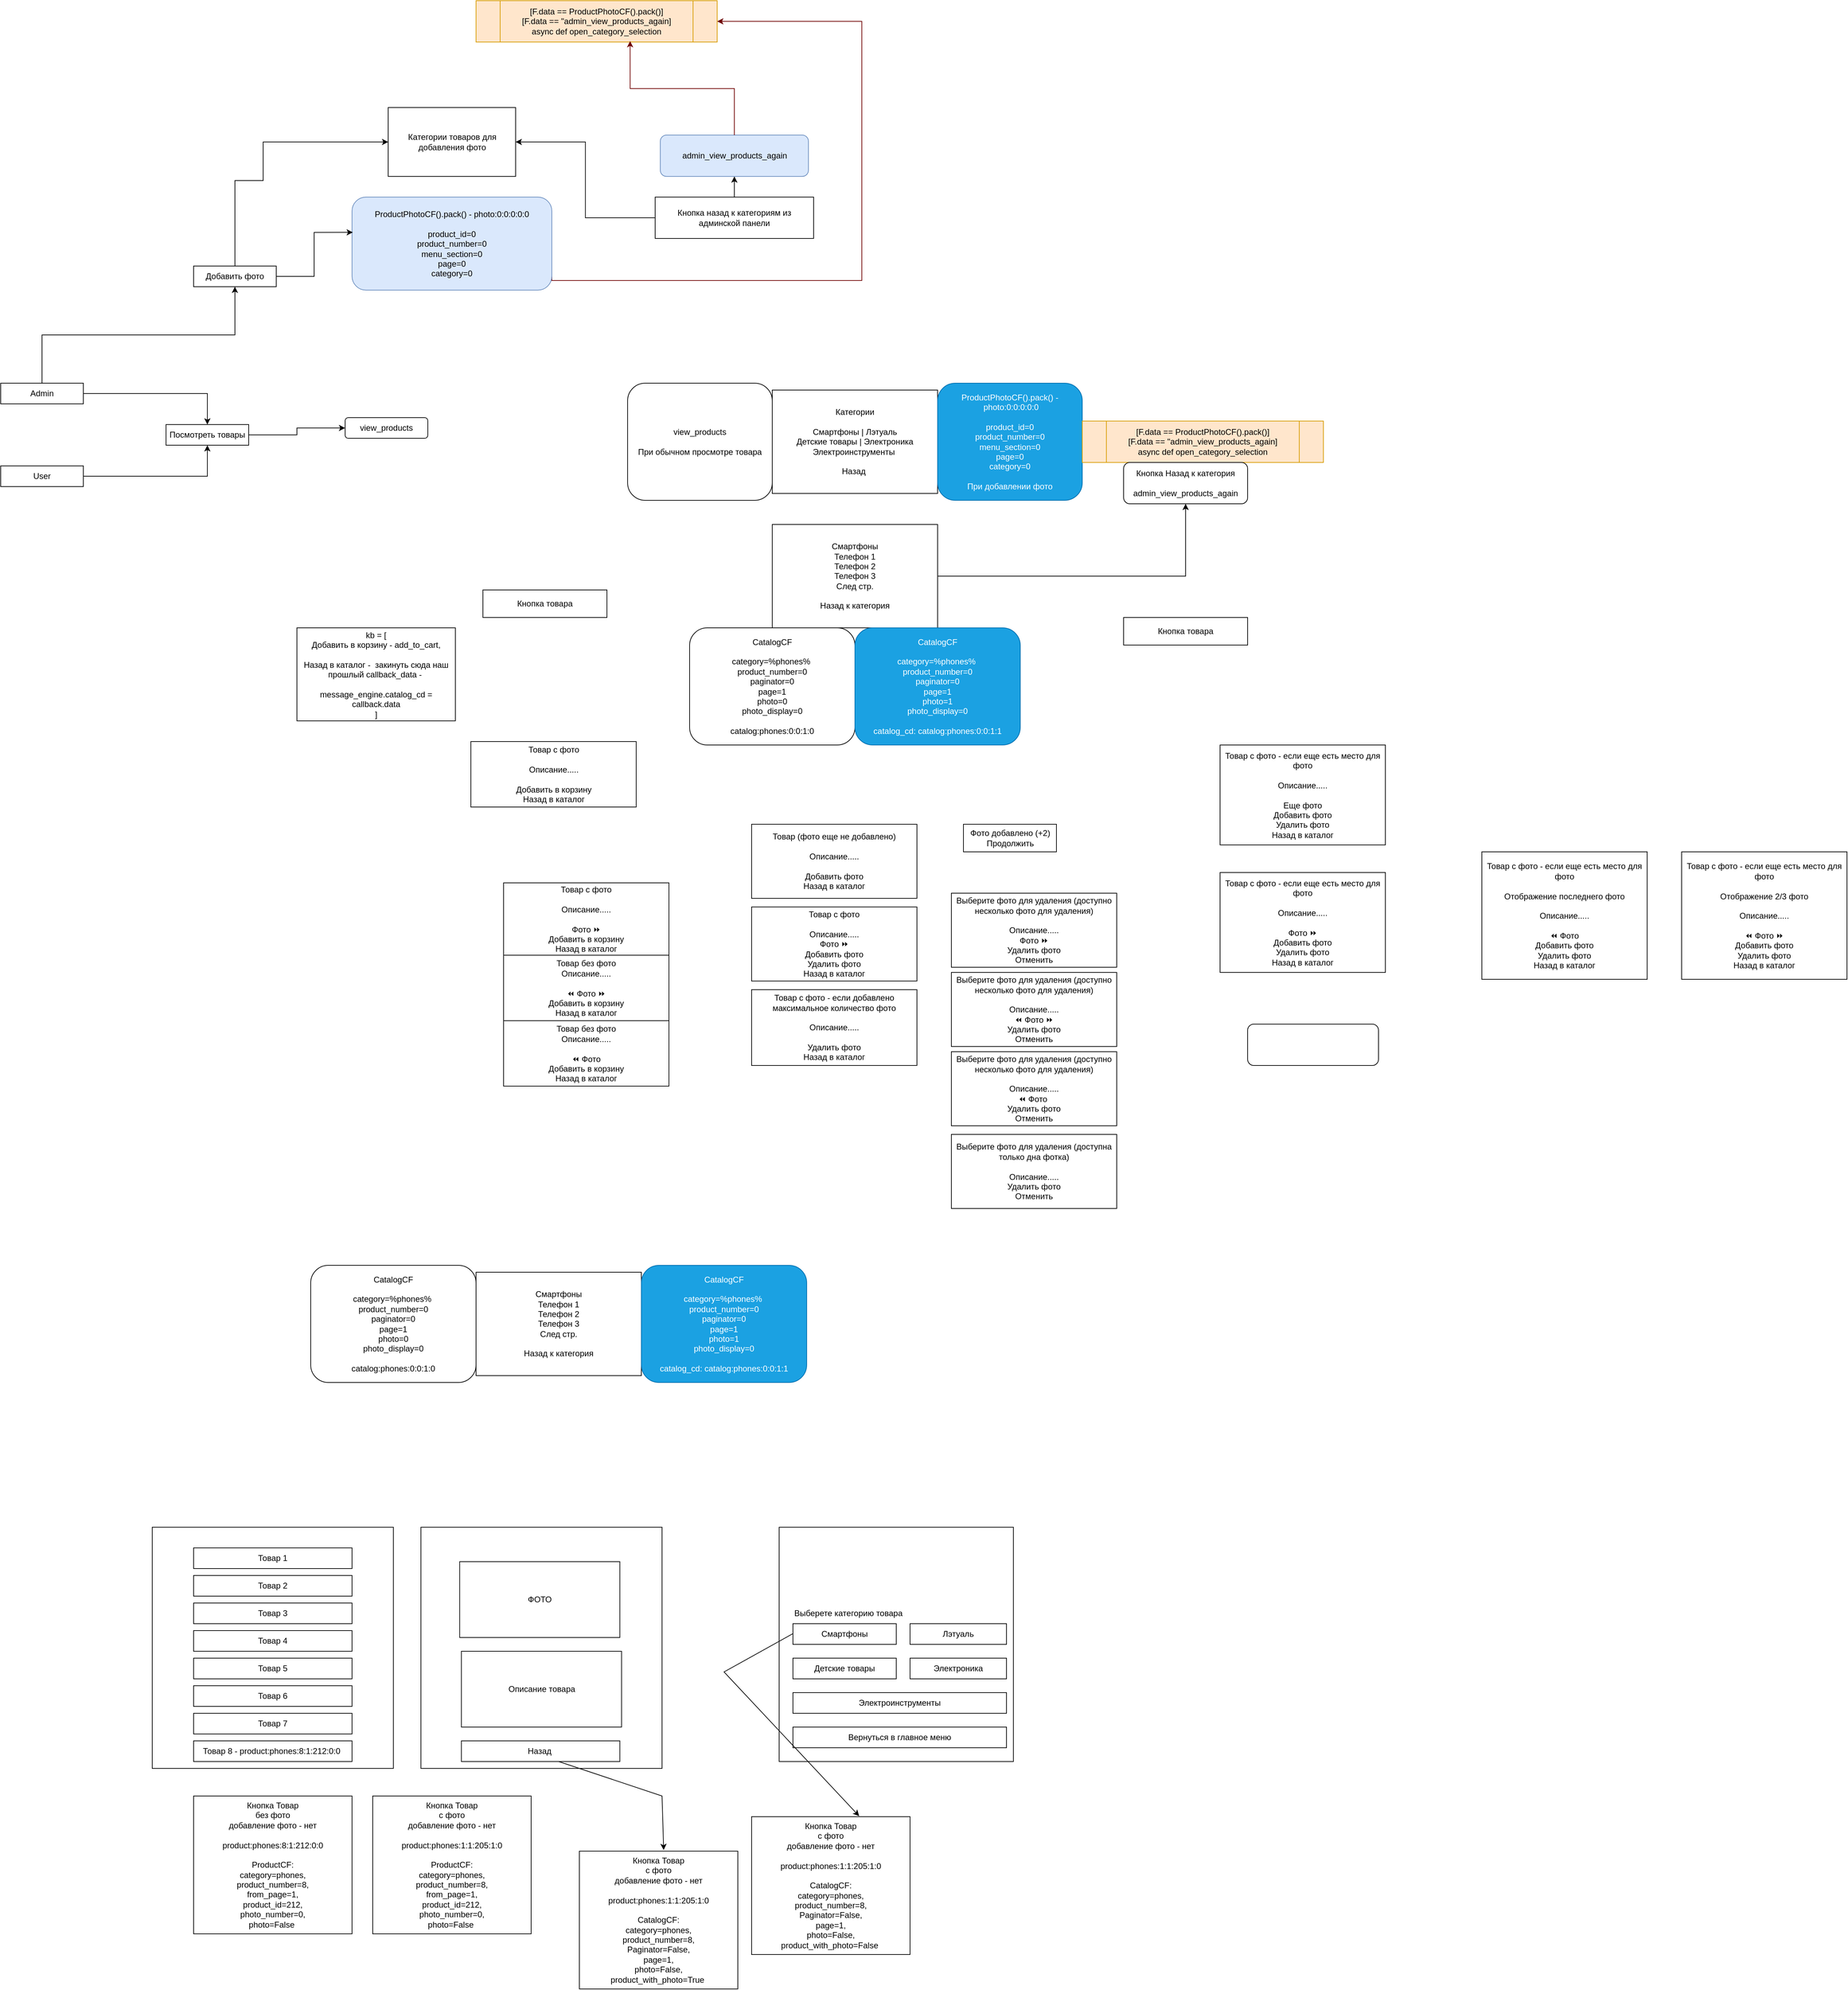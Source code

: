 <mxfile version="24.0.7" type="github">
  <diagram name="Page-1" id="b520641d-4fe3-3701-9064-5fc419738815">
    <mxGraphModel dx="840" dy="1291" grid="1" gridSize="10" guides="1" tooltips="1" connect="1" arrows="1" fold="1" page="1" pageScale="1" pageWidth="1100" pageHeight="850" background="none" math="0" shadow="0">
      <root>
        <mxCell id="0" />
        <mxCell id="1" parent="0" />
        <mxCell id="ZS3xe6GgBJdOie5ZOIFw-5" style="edgeStyle=orthogonalEdgeStyle;rounded=0;orthogonalLoop=1;jettySize=auto;html=1;entryX=0.5;entryY=0;entryDx=0;entryDy=0;" parent="1" source="ZS3xe6GgBJdOie5ZOIFw-1" target="ZS3xe6GgBJdOie5ZOIFw-3" edge="1">
          <mxGeometry relative="1" as="geometry" />
        </mxCell>
        <mxCell id="ZS3xe6GgBJdOie5ZOIFw-10" style="edgeStyle=orthogonalEdgeStyle;rounded=0;orthogonalLoop=1;jettySize=auto;html=1;exitX=0.5;exitY=0;exitDx=0;exitDy=0;" parent="1" source="ZS3xe6GgBJdOie5ZOIFw-1" target="ZS3xe6GgBJdOie5ZOIFw-4" edge="1">
          <mxGeometry relative="1" as="geometry" />
        </mxCell>
        <mxCell id="ZS3xe6GgBJdOie5ZOIFw-1" value="Admin" style="rounded=0;whiteSpace=wrap;html=1;" parent="1" vertex="1">
          <mxGeometry x="70" y="70" width="120" height="30" as="geometry" />
        </mxCell>
        <mxCell id="ZS3xe6GgBJdOie5ZOIFw-7" style="edgeStyle=orthogonalEdgeStyle;rounded=0;orthogonalLoop=1;jettySize=auto;html=1;exitX=1;exitY=0.5;exitDx=0;exitDy=0;entryX=0.5;entryY=1;entryDx=0;entryDy=0;" parent="1" source="ZS3xe6GgBJdOie5ZOIFw-2" target="ZS3xe6GgBJdOie5ZOIFw-3" edge="1">
          <mxGeometry relative="1" as="geometry" />
        </mxCell>
        <mxCell id="ZS3xe6GgBJdOie5ZOIFw-2" value="User" style="rounded=0;whiteSpace=wrap;html=1;" parent="1" vertex="1">
          <mxGeometry x="70" y="190" width="120" height="30" as="geometry" />
        </mxCell>
        <mxCell id="ZS3xe6GgBJdOie5ZOIFw-14" style="edgeStyle=orthogonalEdgeStyle;rounded=0;orthogonalLoop=1;jettySize=auto;html=1;entryX=0;entryY=0.5;entryDx=0;entryDy=0;" parent="1" source="ZS3xe6GgBJdOie5ZOIFw-3" target="ZS3xe6GgBJdOie5ZOIFw-8" edge="1">
          <mxGeometry relative="1" as="geometry" />
        </mxCell>
        <mxCell id="ZS3xe6GgBJdOie5ZOIFw-3" value="Посмотреть товары" style="rounded=0;whiteSpace=wrap;html=1;" parent="1" vertex="1">
          <mxGeometry x="310" y="130" width="120" height="30" as="geometry" />
        </mxCell>
        <mxCell id="ZS3xe6GgBJdOie5ZOIFw-17" style="edgeStyle=orthogonalEdgeStyle;rounded=0;orthogonalLoop=1;jettySize=auto;html=1;exitX=0.5;exitY=0;exitDx=0;exitDy=0;" parent="1" source="ZS3xe6GgBJdOie5ZOIFw-4" target="ZS3xe6GgBJdOie5ZOIFw-16" edge="1">
          <mxGeometry relative="1" as="geometry">
            <mxPoint x="450" y="-350" as="targetPoint" />
            <Array as="points">
              <mxPoint x="410" y="-224" />
              <mxPoint x="451" y="-224" />
              <mxPoint x="451" y="-280" />
            </Array>
          </mxGeometry>
        </mxCell>
        <mxCell id="ZS3xe6GgBJdOie5ZOIFw-4" value="Добавить фото" style="rounded=0;whiteSpace=wrap;html=1;" parent="1" vertex="1">
          <mxGeometry x="350" y="-100" width="120" height="30" as="geometry" />
        </mxCell>
        <mxCell id="ZS3xe6GgBJdOie5ZOIFw-8" value="view_products" style="rounded=1;whiteSpace=wrap;html=1;" parent="1" vertex="1">
          <mxGeometry x="570" y="120" width="120" height="30" as="geometry" />
        </mxCell>
        <mxCell id="ZS3xe6GgBJdOie5ZOIFw-23" style="edgeStyle=orthogonalEdgeStyle;rounded=0;orthogonalLoop=1;jettySize=auto;html=1;exitX=1;exitY=0.5;exitDx=0;exitDy=0;entryX=1;entryY=0.5;entryDx=0;entryDy=0;fillColor=#a20025;strokeColor=#6F0000;" parent="1" source="ZS3xe6GgBJdOie5ZOIFw-11" target="ZS3xe6GgBJdOie5ZOIFw-18" edge="1">
          <mxGeometry relative="1" as="geometry">
            <mxPoint x="1310" y="-450" as="targetPoint" />
            <Array as="points">
              <mxPoint x="870" y="-79" />
              <mxPoint x="1320" y="-79" />
              <mxPoint x="1320" y="-455" />
            </Array>
          </mxGeometry>
        </mxCell>
        <mxCell id="ZS3xe6GgBJdOie5ZOIFw-11" value="ProductPhotoCF().pack() -&amp;nbsp;photo:0:0:0:0:0&lt;div&gt;&lt;br&gt;&lt;/div&gt;&lt;div&gt;product_id=0&lt;/div&gt;&lt;div&gt;product_number=0&lt;/div&gt;&lt;div&gt;menu_section=0&lt;/div&gt;&lt;div&gt;page=0&lt;/div&gt;&lt;div&gt;category=0&lt;/div&gt;" style="rounded=1;whiteSpace=wrap;html=1;fillColor=#dae8fc;strokeColor=#6c8ebf;" parent="1" vertex="1">
          <mxGeometry x="580" y="-200" width="290" height="135" as="geometry" />
        </mxCell>
        <mxCell id="ZS3xe6GgBJdOie5ZOIFw-13" style="edgeStyle=orthogonalEdgeStyle;rounded=0;orthogonalLoop=1;jettySize=auto;html=1;exitX=1;exitY=0.5;exitDx=0;exitDy=0;entryX=0.004;entryY=0.379;entryDx=0;entryDy=0;entryPerimeter=0;" parent="1" source="ZS3xe6GgBJdOie5ZOIFw-4" target="ZS3xe6GgBJdOie5ZOIFw-11" edge="1">
          <mxGeometry relative="1" as="geometry" />
        </mxCell>
        <mxCell id="ZS3xe6GgBJdOie5ZOIFw-20" style="edgeStyle=orthogonalEdgeStyle;rounded=0;orthogonalLoop=1;jettySize=auto;html=1;entryX=0.5;entryY=1;entryDx=0;entryDy=0;" parent="1" source="ZS3xe6GgBJdOie5ZOIFw-15" target="ZS3xe6GgBJdOie5ZOIFw-19" edge="1">
          <mxGeometry relative="1" as="geometry" />
        </mxCell>
        <mxCell id="ZS3xe6GgBJdOie5ZOIFw-21" style="edgeStyle=orthogonalEdgeStyle;rounded=0;orthogonalLoop=1;jettySize=auto;html=1;exitX=0;exitY=0.5;exitDx=0;exitDy=0;entryX=1;entryY=0.5;entryDx=0;entryDy=0;" parent="1" source="ZS3xe6GgBJdOie5ZOIFw-15" target="ZS3xe6GgBJdOie5ZOIFw-16" edge="1">
          <mxGeometry relative="1" as="geometry" />
        </mxCell>
        <mxCell id="ZS3xe6GgBJdOie5ZOIFw-15" value="Кнопка назад к категориям из админской панели" style="rounded=0;whiteSpace=wrap;html=1;" parent="1" vertex="1">
          <mxGeometry x="1020" y="-200" width="230" height="60" as="geometry" />
        </mxCell>
        <mxCell id="ZS3xe6GgBJdOie5ZOIFw-16" value="Категории товаров для добавления фото" style="rounded=0;whiteSpace=wrap;html=1;" parent="1" vertex="1">
          <mxGeometry x="632.5" y="-330" width="185" height="100" as="geometry" />
        </mxCell>
        <mxCell id="ZS3xe6GgBJdOie5ZOIFw-18" value="&lt;div&gt;[F.data == ProductPhotoCF().pack()]&lt;/div&gt;&lt;div&gt;[F.data == &quot;admin_view_products_again]&lt;/div&gt;async def open_category_selection" style="shape=process;whiteSpace=wrap;html=1;backgroundOutline=1;fillColor=#ffe6cc;strokeColor=#d79b00;" parent="1" vertex="1">
          <mxGeometry x="760" y="-485" width="350" height="60" as="geometry" />
        </mxCell>
        <mxCell id="ZS3xe6GgBJdOie5ZOIFw-19" value="admin_view_products_again" style="rounded=1;whiteSpace=wrap;html=1;fillColor=#dae8fc;strokeColor=#6c8ebf;" parent="1" vertex="1">
          <mxGeometry x="1027.5" y="-290" width="215" height="60" as="geometry" />
        </mxCell>
        <mxCell id="ZS3xe6GgBJdOie5ZOIFw-22" style="edgeStyle=orthogonalEdgeStyle;rounded=0;orthogonalLoop=1;jettySize=auto;html=1;entryX=0.639;entryY=0.977;entryDx=0;entryDy=0;entryPerimeter=0;fillColor=#a20025;strokeColor=#6F0000;" parent="1" source="ZS3xe6GgBJdOie5ZOIFw-19" target="ZS3xe6GgBJdOie5ZOIFw-18" edge="1">
          <mxGeometry relative="1" as="geometry" />
        </mxCell>
        <mxCell id="ZS3xe6GgBJdOie5ZOIFw-24" value="Категории&lt;div&gt;&lt;br&gt;&lt;/div&gt;&lt;div&gt;Смартфоны | Лэтуаль&lt;/div&gt;&lt;div&gt;Детские товары | Электроника&lt;/div&gt;&lt;div&gt;Электроинструменты&amp;nbsp;&lt;/div&gt;&lt;div&gt;&lt;br&gt;&lt;/div&gt;&lt;div&gt;Назад&amp;nbsp;&lt;/div&gt;" style="rounded=0;whiteSpace=wrap;html=1;" parent="1" vertex="1">
          <mxGeometry x="1190" y="80" width="240" height="150" as="geometry" />
        </mxCell>
        <mxCell id="ZS3xe6GgBJdOie5ZOIFw-25" value="ProductPhotoCF().pack() -&amp;nbsp;photo:0:0:0:0:0&lt;div&gt;&lt;br&gt;&lt;/div&gt;&lt;div&gt;product_id=0&lt;/div&gt;&lt;div&gt;product_number=0&lt;/div&gt;&lt;div&gt;menu_section=0&lt;/div&gt;&lt;div&gt;page=0&lt;/div&gt;&lt;div&gt;category=0&lt;/div&gt;&lt;div&gt;&lt;br&gt;&lt;/div&gt;&lt;div&gt;При добавлении фото&lt;/div&gt;" style="rounded=1;whiteSpace=wrap;html=1;fillColor=#1ba1e2;fontColor=#ffffff;strokeColor=#006EAF;" parent="1" vertex="1">
          <mxGeometry x="1430" y="70" width="210" height="170" as="geometry" />
        </mxCell>
        <mxCell id="ZS3xe6GgBJdOie5ZOIFw-26" value="view_products&lt;div&gt;&lt;br&gt;&lt;/div&gt;&lt;div&gt;При обычном просмотре товара&lt;/div&gt;" style="rounded=1;whiteSpace=wrap;html=1;" parent="1" vertex="1">
          <mxGeometry x="980" y="70" width="210" height="170" as="geometry" />
        </mxCell>
        <mxCell id="ZS3xe6GgBJdOie5ZOIFw-30" style="edgeStyle=orthogonalEdgeStyle;rounded=0;orthogonalLoop=1;jettySize=auto;html=1;" parent="1" source="ZS3xe6GgBJdOie5ZOIFw-28" target="ZS3xe6GgBJdOie5ZOIFw-31" edge="1">
          <mxGeometry relative="1" as="geometry">
            <mxPoint x="1570" y="350" as="targetPoint" />
          </mxGeometry>
        </mxCell>
        <mxCell id="ZS3xe6GgBJdOie5ZOIFw-28" value="Смартфоны&lt;div&gt;Телефон 1&lt;/div&gt;&lt;div&gt;Телефон 2&lt;/div&gt;&lt;div&gt;Телефон 3&lt;/div&gt;&lt;div&gt;След стр.&lt;/div&gt;&lt;div&gt;&amp;nbsp;&lt;/div&gt;&lt;div&gt;Назад к категория&lt;/div&gt;" style="rounded=0;whiteSpace=wrap;html=1;" parent="1" vertex="1">
          <mxGeometry x="1190" y="275" width="240" height="150" as="geometry" />
        </mxCell>
        <mxCell id="ZS3xe6GgBJdOie5ZOIFw-29" value="&lt;div&gt;[F.data == ProductPhotoCF().pack()]&lt;/div&gt;&lt;div&gt;[F.data == &quot;admin_view_products_again]&lt;/div&gt;async def open_category_selection" style="shape=process;whiteSpace=wrap;html=1;backgroundOutline=1;fillColor=#ffe6cc;strokeColor=#d79b00;" parent="1" vertex="1">
          <mxGeometry x="1640" y="125" width="350" height="60" as="geometry" />
        </mxCell>
        <mxCell id="ZS3xe6GgBJdOie5ZOIFw-31" value="&lt;div&gt;Кнопка Назад к категория&lt;/div&gt;&lt;div&gt;&lt;br&gt;&lt;/div&gt;admin_view_products_again" style="rounded=1;whiteSpace=wrap;html=1;" parent="1" vertex="1">
          <mxGeometry x="1700" y="185" width="180" height="60" as="geometry" />
        </mxCell>
        <mxCell id="ZS3xe6GgBJdOie5ZOIFw-32" value="CatalogCF&lt;div&gt;&lt;br&gt;&lt;/div&gt;&lt;div&gt;category=%phones%&amp;nbsp;&lt;/div&gt;&lt;div&gt;product_number=0&lt;/div&gt;&lt;div&gt;paginator=0&lt;/div&gt;&lt;div&gt;page=1&lt;/div&gt;&lt;div&gt;photo=0&lt;/div&gt;&lt;div&gt;photo_display=0&lt;/div&gt;&lt;div&gt;&lt;br&gt;&lt;/div&gt;&lt;div&gt;catalog:phones:0:0:1:0&lt;br&gt;&lt;/div&gt;" style="rounded=1;whiteSpace=wrap;html=1;" parent="1" vertex="1">
          <mxGeometry x="1070" y="425" width="240" height="170" as="geometry" />
        </mxCell>
        <mxCell id="ZS3xe6GgBJdOie5ZOIFw-33" value="CatalogCF&lt;div&gt;&lt;br&gt;&lt;/div&gt;&lt;div&gt;category=%phones%&amp;nbsp;&lt;/div&gt;&lt;div&gt;product_number=0&lt;/div&gt;&lt;div&gt;paginator=0&lt;/div&gt;&lt;div&gt;page=1&lt;/div&gt;&lt;div&gt;photo=1&lt;/div&gt;&lt;div&gt;photo_display=0&lt;/div&gt;&lt;div&gt;&lt;br&gt;&lt;/div&gt;&lt;div&gt;catalog_cd: catalog:phones:0:0:1:1&lt;br&gt;&lt;/div&gt;" style="rounded=1;whiteSpace=wrap;html=1;fillColor=#1ba1e2;fontColor=#ffffff;strokeColor=#006EAF;" parent="1" vertex="1">
          <mxGeometry x="1310" y="425" width="240" height="170" as="geometry" />
        </mxCell>
        <mxCell id="ZS3xe6GgBJdOie5ZOIFw-34" value="Товар без фото&lt;div&gt;Описание.....&lt;/div&gt;&lt;div&gt;&lt;br&gt;&lt;/div&gt;&lt;div&gt;⏪ Фото ⏩&lt;/div&gt;&lt;div&gt;Добавить в корзину&lt;/div&gt;&lt;div&gt;Назад в каталог&lt;/div&gt;" style="rounded=0;whiteSpace=wrap;html=1;" parent="1" vertex="1">
          <mxGeometry x="800" y="900" width="240" height="95" as="geometry" />
        </mxCell>
        <mxCell id="ZS3xe6GgBJdOie5ZOIFw-35" value="Товар с фото&lt;div&gt;&lt;br&gt;&lt;div&gt;Описание.....&lt;/div&gt;&lt;div&gt;&lt;br&gt;&lt;/div&gt;&lt;div&gt;Добавить в корзину&lt;/div&gt;&lt;div&gt;Назад в каталог&lt;/div&gt;&lt;/div&gt;" style="rounded=0;whiteSpace=wrap;html=1;" parent="1" vertex="1">
          <mxGeometry x="752.5" y="590" width="240" height="95" as="geometry" />
        </mxCell>
        <mxCell id="ZS3xe6GgBJdOie5ZOIFw-36" value="Товар с фото&lt;div&gt;&lt;br&gt;&lt;div&gt;Описание.....&lt;/div&gt;&lt;div&gt;Фото ⏩&lt;/div&gt;&lt;div&gt;Добавить фото&lt;/div&gt;&lt;div&gt;Удалить фото&lt;/div&gt;&lt;div&gt;Назад в каталог&lt;/div&gt;&lt;/div&gt;" style="rounded=0;whiteSpace=wrap;html=1;" parent="1" vertex="1">
          <mxGeometry x="1160" y="830" width="240" height="107.5" as="geometry" />
        </mxCell>
        <mxCell id="ZS3xe6GgBJdOie5ZOIFw-37" value="Товар с фото - если добавлено максимальное количество фото&lt;div&gt;&lt;br&gt;&lt;div&gt;Описание.....&lt;/div&gt;&lt;div&gt;&lt;br&gt;&lt;/div&gt;&lt;div&gt;Удалить фото&lt;/div&gt;&lt;div&gt;Назад в каталог&lt;/div&gt;&lt;/div&gt;" style="rounded=0;whiteSpace=wrap;html=1;" parent="1" vertex="1">
          <mxGeometry x="1160" y="950" width="240" height="110" as="geometry" />
        </mxCell>
        <mxCell id="ZS3xe6GgBJdOie5ZOIFw-38" value="Товар с фото - если еще есть место для фото&lt;div&gt;&lt;br&gt;&lt;div&gt;Описание.....&lt;/div&gt;&lt;div&gt;&lt;br&gt;&lt;/div&gt;&lt;div&gt;Еще фото&lt;/div&gt;&lt;div&gt;Добавить фото&lt;/div&gt;&lt;div&gt;Удалить фото&lt;/div&gt;&lt;div&gt;Назад в каталог&lt;/div&gt;&lt;/div&gt;" style="rounded=0;whiteSpace=wrap;html=1;" parent="1" vertex="1">
          <mxGeometry x="1840" y="595" width="240" height="145" as="geometry" />
        </mxCell>
        <mxCell id="ZS3xe6GgBJdOie5ZOIFw-40" value="" style="rounded=1;whiteSpace=wrap;html=1;" parent="1" vertex="1">
          <mxGeometry x="1880" y="1000" width="190" height="60" as="geometry" />
        </mxCell>
        <mxCell id="ZS3xe6GgBJdOie5ZOIFw-41" value="Кнопка товара" style="rounded=0;whiteSpace=wrap;html=1;" parent="1" vertex="1">
          <mxGeometry x="770" y="370" width="180" height="40" as="geometry" />
        </mxCell>
        <mxCell id="ZS3xe6GgBJdOie5ZOIFw-42" value="kb = [&lt;div&gt;Добавить в корзину - add_to_cart,&lt;/div&gt;&lt;div&gt;&lt;br&gt;&lt;/div&gt;&lt;div&gt;Назад в каталог -&amp;nbsp; закинуть сюда наш прошлый callback_data -&amp;nbsp;&lt;/div&gt;&lt;div&gt;&lt;br&gt;&lt;/div&gt;&lt;div&gt;message_engine.catalog_cd = callback.data&lt;/div&gt;&lt;div&gt;]&lt;/div&gt;" style="rounded=0;whiteSpace=wrap;html=1;" parent="1" vertex="1">
          <mxGeometry x="500" y="425" width="230" height="135" as="geometry" />
        </mxCell>
        <mxCell id="ZS3xe6GgBJdOie5ZOIFw-43" value="Кнопка товара" style="rounded=0;whiteSpace=wrap;html=1;" parent="1" vertex="1">
          <mxGeometry x="1700" y="410" width="180" height="40" as="geometry" />
        </mxCell>
        <mxCell id="ZS3xe6GgBJdOie5ZOIFw-44" value="Товар с фото&lt;div&gt;&lt;br&gt;&lt;div&gt;Описание.....&lt;/div&gt;&lt;div&gt;&lt;br&gt;&lt;/div&gt;&lt;div&gt;Фото ⏩&lt;/div&gt;&lt;div&gt;Добавить в корзину&lt;/div&gt;&lt;div&gt;Назад в каталог&lt;/div&gt;&lt;/div&gt;" style="rounded=0;whiteSpace=wrap;html=1;" parent="1" vertex="1">
          <mxGeometry x="800" y="795" width="240" height="105" as="geometry" />
        </mxCell>
        <mxCell id="ZS3xe6GgBJdOie5ZOIFw-45" value="Фото добавлено (+2)&lt;div&gt;Продолжить&lt;/div&gt;" style="rounded=0;whiteSpace=wrap;html=1;" parent="1" vertex="1">
          <mxGeometry x="1467.5" y="710" width="135" height="40" as="geometry" />
        </mxCell>
        <mxCell id="ZS3xe6GgBJdOie5ZOIFw-46" value="Товар с фото - если еще есть место для фото&lt;div&gt;&lt;br&gt;&lt;div&gt;Описание.....&lt;/div&gt;&lt;div&gt;&lt;br&gt;&lt;/div&gt;&lt;div&gt;Фото ⏩&lt;/div&gt;&lt;div&gt;Добавить фото&lt;/div&gt;&lt;div&gt;Удалить фото&lt;/div&gt;&lt;div&gt;Назад в каталог&lt;/div&gt;&lt;/div&gt;" style="rounded=0;whiteSpace=wrap;html=1;" parent="1" vertex="1">
          <mxGeometry x="1840" y="780" width="240" height="145" as="geometry" />
        </mxCell>
        <mxCell id="ZS3xe6GgBJdOie5ZOIFw-47" value="Товар с фото - если еще есть место для фото&lt;div&gt;&lt;br&gt;&lt;/div&gt;&lt;div&gt;Отображение последнего фото&lt;br&gt;&lt;div&gt;&lt;br&gt;&lt;div&gt;Описание.....&lt;/div&gt;&lt;div&gt;&lt;br&gt;&lt;/div&gt;&lt;div&gt;⏪ Фото&lt;/div&gt;&lt;div&gt;Добавить фото&lt;/div&gt;&lt;div&gt;Удалить фото&lt;/div&gt;&lt;div&gt;Назад в каталог&lt;/div&gt;&lt;/div&gt;&lt;/div&gt;" style="rounded=0;whiteSpace=wrap;html=1;" parent="1" vertex="1">
          <mxGeometry x="2220" y="750" width="240" height="185" as="geometry" />
        </mxCell>
        <mxCell id="ZS3xe6GgBJdOie5ZOIFw-48" value="Товар с фото - если еще есть место для фото&lt;div&gt;&lt;br&gt;&lt;/div&gt;&lt;div&gt;Отображение 2/3 фото&lt;br&gt;&lt;div&gt;&lt;br&gt;&lt;div&gt;Описание.....&lt;/div&gt;&lt;div&gt;&lt;br&gt;&lt;/div&gt;&lt;div&gt;⏪ Фото ⏩&lt;/div&gt;&lt;div&gt;Добавить фото&lt;/div&gt;&lt;div&gt;Удалить фото&lt;/div&gt;&lt;div&gt;Назад в каталог&lt;/div&gt;&lt;/div&gt;&lt;/div&gt;" style="rounded=0;whiteSpace=wrap;html=1;" parent="1" vertex="1">
          <mxGeometry x="2510" y="750" width="240" height="185" as="geometry" />
        </mxCell>
        <mxCell id="ZS3xe6GgBJdOie5ZOIFw-49" value="Товар без фото&lt;div&gt;Описание.....&lt;/div&gt;&lt;div&gt;&lt;br&gt;&lt;/div&gt;&lt;div&gt;⏪ Фото&lt;/div&gt;&lt;div&gt;Добавить в корзину&lt;/div&gt;&lt;div&gt;Назад в каталог&lt;/div&gt;" style="rounded=0;whiteSpace=wrap;html=1;" parent="1" vertex="1">
          <mxGeometry x="800" y="995" width="240" height="95" as="geometry" />
        </mxCell>
        <mxCell id="ZS3xe6GgBJdOie5ZOIFw-50" value="Товар (фото еще не добавлено)&lt;div&gt;&lt;br&gt;&lt;div&gt;Описание.....&lt;/div&gt;&lt;div&gt;&lt;br&gt;&lt;/div&gt;&lt;div&gt;Добавить фото&lt;/div&gt;&lt;div&gt;Назад в каталог&lt;/div&gt;&lt;/div&gt;" style="rounded=0;whiteSpace=wrap;html=1;" parent="1" vertex="1">
          <mxGeometry x="1160" y="710" width="240" height="107.5" as="geometry" />
        </mxCell>
        <mxCell id="ZS3xe6GgBJdOie5ZOIFw-51" value="&lt;div&gt;Выберите фото для удаления (доступно несколько фото для удаления)&lt;/div&gt;&lt;div&gt;&lt;br&gt;&lt;div&gt;Описание.....&lt;/div&gt;&lt;div&gt;Фото ⏩&lt;/div&gt;&lt;div&gt;Удалить фото&lt;/div&gt;&lt;div&gt;Отменить&lt;/div&gt;&lt;/div&gt;" style="rounded=0;whiteSpace=wrap;html=1;" parent="1" vertex="1">
          <mxGeometry x="1450" y="810" width="240" height="107.5" as="geometry" />
        </mxCell>
        <mxCell id="ZS3xe6GgBJdOie5ZOIFw-52" value="&lt;div&gt;Выберите фото для удаления (доступна только дна фотка)&lt;/div&gt;&lt;div&gt;&lt;br&gt;&lt;div&gt;Описание.....&lt;/div&gt;&lt;div&gt;Удалить фото&lt;/div&gt;&lt;div&gt;Отменить&lt;/div&gt;&lt;/div&gt;" style="rounded=0;whiteSpace=wrap;html=1;" parent="1" vertex="1">
          <mxGeometry x="1450" y="1160" width="240" height="107.5" as="geometry" />
        </mxCell>
        <mxCell id="ZS3xe6GgBJdOie5ZOIFw-53" value="&lt;div&gt;Выберите фото для удаления (доступно несколько фото для удаления)&lt;/div&gt;&lt;div&gt;&lt;br&gt;&lt;div&gt;Описание.....&lt;/div&gt;&lt;div&gt;⏪ Фото ⏩&lt;/div&gt;&lt;div&gt;Удалить фото&lt;/div&gt;&lt;div&gt;Отменить&lt;/div&gt;&lt;/div&gt;" style="rounded=0;whiteSpace=wrap;html=1;" parent="1" vertex="1">
          <mxGeometry x="1450" y="925" width="240" height="107.5" as="geometry" />
        </mxCell>
        <mxCell id="ZS3xe6GgBJdOie5ZOIFw-54" value="&lt;div&gt;Выберите фото для удаления (доступно несколько фото для удаления)&lt;/div&gt;&lt;div&gt;&lt;br&gt;&lt;div&gt;Описание.....&lt;/div&gt;&lt;div&gt;⏪ Фото&amp;nbsp;&lt;/div&gt;&lt;div&gt;Удалить фото&lt;/div&gt;&lt;div&gt;Отменить&lt;/div&gt;&lt;/div&gt;" style="rounded=0;whiteSpace=wrap;html=1;" parent="1" vertex="1">
          <mxGeometry x="1450" y="1040" width="240" height="107.5" as="geometry" />
        </mxCell>
        <mxCell id="kNKthGzg0QDyBVWxBuPw-1" value="Смартфоны&lt;div&gt;Телефон 1&lt;/div&gt;&lt;div&gt;Телефон 2&lt;/div&gt;&lt;div&gt;Телефон 3&lt;/div&gt;&lt;div&gt;След стр.&lt;/div&gt;&lt;div&gt;&amp;nbsp;&lt;/div&gt;&lt;div&gt;Назад к категория&lt;/div&gt;" style="rounded=0;whiteSpace=wrap;html=1;" vertex="1" parent="1">
          <mxGeometry x="760" y="1360" width="240" height="150" as="geometry" />
        </mxCell>
        <mxCell id="kNKthGzg0QDyBVWxBuPw-2" value="CatalogCF&lt;div&gt;&lt;br&gt;&lt;/div&gt;&lt;div&gt;category=%phones%&amp;nbsp;&lt;/div&gt;&lt;div&gt;product_number=0&lt;/div&gt;&lt;div&gt;paginator=0&lt;/div&gt;&lt;div&gt;page=1&lt;/div&gt;&lt;div&gt;photo=0&lt;/div&gt;&lt;div&gt;photo_display=0&lt;/div&gt;&lt;div&gt;&lt;br&gt;&lt;/div&gt;&lt;div&gt;catalog:phones:0:0:1:0&lt;br&gt;&lt;/div&gt;" style="rounded=1;whiteSpace=wrap;html=1;" vertex="1" parent="1">
          <mxGeometry x="520" y="1350" width="240" height="170" as="geometry" />
        </mxCell>
        <mxCell id="kNKthGzg0QDyBVWxBuPw-3" value="CatalogCF&lt;div&gt;&lt;br&gt;&lt;/div&gt;&lt;div&gt;category=%phones%&amp;nbsp;&lt;/div&gt;&lt;div&gt;product_number=0&lt;/div&gt;&lt;div&gt;paginator=0&lt;/div&gt;&lt;div&gt;page=1&lt;/div&gt;&lt;div&gt;photo=1&lt;/div&gt;&lt;div&gt;photo_display=0&lt;/div&gt;&lt;div&gt;&lt;br&gt;&lt;/div&gt;&lt;div&gt;catalog_cd: catalog:phones:0:0:1:1&lt;br&gt;&lt;/div&gt;" style="rounded=1;whiteSpace=wrap;html=1;fillColor=#1ba1e2;fontColor=#ffffff;strokeColor=#006EAF;" vertex="1" parent="1">
          <mxGeometry x="1000" y="1350" width="240" height="170" as="geometry" />
        </mxCell>
        <mxCell id="kNKthGzg0QDyBVWxBuPw-4" value="" style="whiteSpace=wrap;html=1;aspect=fixed;" vertex="1" parent="1">
          <mxGeometry x="680" y="1730" width="350" height="350" as="geometry" />
        </mxCell>
        <mxCell id="kNKthGzg0QDyBVWxBuPw-5" value="Описание товара" style="rounded=0;whiteSpace=wrap;html=1;" vertex="1" parent="1">
          <mxGeometry x="738.75" y="1910" width="232.5" height="110" as="geometry" />
        </mxCell>
        <mxCell id="kNKthGzg0QDyBVWxBuPw-6" value="Назад&amp;nbsp;" style="rounded=0;whiteSpace=wrap;html=1;" vertex="1" parent="1">
          <mxGeometry x="738.75" y="2040" width="230" height="30" as="geometry" />
        </mxCell>
        <mxCell id="kNKthGzg0QDyBVWxBuPw-7" value="" style="whiteSpace=wrap;html=1;aspect=fixed;" vertex="1" parent="1">
          <mxGeometry x="290" y="1730" width="350" height="350" as="geometry" />
        </mxCell>
        <mxCell id="kNKthGzg0QDyBVWxBuPw-8" value="Товар 1" style="rounded=0;whiteSpace=wrap;html=1;" vertex="1" parent="1">
          <mxGeometry x="350" y="1760" width="230" height="30" as="geometry" />
        </mxCell>
        <mxCell id="kNKthGzg0QDyBVWxBuPw-9" value="Товар 2" style="rounded=0;whiteSpace=wrap;html=1;" vertex="1" parent="1">
          <mxGeometry x="350" y="1800" width="230" height="30" as="geometry" />
        </mxCell>
        <mxCell id="kNKthGzg0QDyBVWxBuPw-10" value="Товар 3" style="rounded=0;whiteSpace=wrap;html=1;" vertex="1" parent="1">
          <mxGeometry x="350" y="1840" width="230" height="30" as="geometry" />
        </mxCell>
        <mxCell id="kNKthGzg0QDyBVWxBuPw-11" value="Товар 4" style="rounded=0;whiteSpace=wrap;html=1;" vertex="1" parent="1">
          <mxGeometry x="350" y="1880" width="230" height="30" as="geometry" />
        </mxCell>
        <mxCell id="kNKthGzg0QDyBVWxBuPw-12" value="Товар 5" style="rounded=0;whiteSpace=wrap;html=1;" vertex="1" parent="1">
          <mxGeometry x="350" y="1920" width="230" height="30" as="geometry" />
        </mxCell>
        <mxCell id="kNKthGzg0QDyBVWxBuPw-13" value="Товар 6" style="rounded=0;whiteSpace=wrap;html=1;" vertex="1" parent="1">
          <mxGeometry x="350" y="1960" width="230" height="30" as="geometry" />
        </mxCell>
        <mxCell id="kNKthGzg0QDyBVWxBuPw-14" value="Товар 7" style="rounded=0;whiteSpace=wrap;html=1;" vertex="1" parent="1">
          <mxGeometry x="350" y="2000" width="230" height="30" as="geometry" />
        </mxCell>
        <mxCell id="kNKthGzg0QDyBVWxBuPw-15" value="Товар 8 - product:phones:8:1:212:0:0&amp;nbsp;&lt;span style=&quot;color: rgba(0, 0, 0, 0); font-family: monospace; font-size: 0px; text-align: start; text-wrap: nowrap;&quot;&gt;%3CmxGraphModel%3E%3Croot%3E%3CmxCell%20id%3D%220%22%2F%3E%3CmxCell%20id%3D%221%22%20parent%3D%220%22%2F%3E%3CmxCell%20id%3D%222%22%20value%3D%22%D0%A2%D0%BE%D0%B2%D0%B0%D1%80%207%22%20style%3D%22rounded%3D0%3BwhiteSpace%3Dwrap%3Bhtml%3D1%3B%22%20vertex%3D%221%22%20parent%3D%221%22%3E%3CmxGeometry%20x%3D%22350%22%20y%3D%222000%22%20width%3D%22230%22%20height%3D%2230%22%20as%3D%22geometry%22%2F%3E%3C%2FmxCell%3E%3C%2Froot%3E%3C%2FmxGraphModel%3E&lt;/span&gt;" style="rounded=0;whiteSpace=wrap;html=1;" vertex="1" parent="1">
          <mxGeometry x="350" y="2040" width="230" height="30" as="geometry" />
        </mxCell>
        <mxCell id="kNKthGzg0QDyBVWxBuPw-16" value="&lt;div&gt;&lt;span style=&quot;background-color: initial;&quot;&gt;Кнопка Товар&lt;/span&gt;&lt;br&gt;&lt;/div&gt;&lt;div&gt;без фото&lt;/div&gt;&lt;div&gt;добавление фото - нет&lt;/div&gt;&lt;div&gt;&lt;br&gt;&lt;/div&gt;product:phones:8:1:212:0:0&lt;div&gt;&lt;br&gt;&lt;/div&gt;&lt;div&gt;ProductCF:&lt;/div&gt;&lt;div&gt;category=phones,&lt;/div&gt;&lt;div&gt;product_number=8,&lt;/div&gt;&lt;div&gt;from_page=1,&lt;/div&gt;&lt;div&gt;product_id=212,&lt;/div&gt;&lt;div&gt;photo_number=0,&lt;/div&gt;&lt;div&gt;photo=False&amp;nbsp;&lt;span style=&quot;color: rgba(0, 0, 0, 0); font-family: monospace; font-size: 0px; text-align: start; text-wrap: nowrap;&quot;&gt;%3CmxGraphModel%3E%3Croot%3E%3CmxCell%20id%3D%220%22%2F%3E%3CmxCell%20id%3D%221%22%20parent%3D%220%22%2F%3E%3CmxCell%20id%3D%222%22%20value%3D%22%D0%A2%D0%BE%D0%B2%D0%B0%D1%80%207%22%20style%3D%22rounded%3D0%3BwhiteSpace%3Dwrap%3Bhtml%3D1%3B%22%20vertex%3D%221%22%20parent%3D%221%22%3E%3CmxGeometry%20x%3D%22350%22%20y%3D%222000%22%20width%3D%22230%22%20height%3D%2230%22%20as%3D%22geometry%22%2F%3E%3C%2FmxCell%3E%3C%2Froot%3E%3C%2FmxGraphModel%3E&lt;/span&gt;&lt;/div&gt;" style="rounded=0;whiteSpace=wrap;html=1;" vertex="1" parent="1">
          <mxGeometry x="350" y="2120" width="230" height="200" as="geometry" />
        </mxCell>
        <mxCell id="kNKthGzg0QDyBVWxBuPw-17" value="&lt;div&gt;&lt;span style=&quot;background-color: initial;&quot;&gt;Кнопка Товар&lt;/span&gt;&lt;br&gt;&lt;/div&gt;&lt;div&gt;с фото&lt;/div&gt;&lt;div&gt;добавление фото - нет&lt;/div&gt;&lt;div&gt;&lt;br&gt;&lt;/div&gt;product:phones:1:1:205:1:0&lt;div&gt;&lt;br&gt;&lt;/div&gt;&lt;div&gt;ProductCF:&lt;/div&gt;&lt;div&gt;category=phones,&lt;/div&gt;&lt;div&gt;product_number=8,&lt;/div&gt;&lt;div&gt;from_page=1,&lt;/div&gt;&lt;div&gt;product_id=212,&lt;/div&gt;&lt;div&gt;photo_number=0,&lt;/div&gt;&lt;div&gt;photo=False&amp;nbsp;&lt;span style=&quot;color: rgba(0, 0, 0, 0); font-family: monospace; font-size: 0px; text-align: start; text-wrap: nowrap;&quot;&gt;%3CmxGraphModel%3E%3Croot%3E%3CmxCell%20id%3D%220%22%2F%3E%3CmxCell%20id%3D%221%22%20parent%3D%220%22%2F%3E%3CmxCell%20id%3D%222%22%20value%3D%22%D0%A2%D0%BE%D0%B2%D0%B0%D1%80%207%22%20style%3D%22rounded%3D0%3BwhiteSpace%3Dwrap%3Bhtml%3D1%3B%22%20vertex%3D%221%22%20parent%3D%221%22%3E%3CmxGeometry%20x%3D%22350%22%20y%3D%222000%22%20width%3D%22230%22%20height%3D%2230%22%20as%3D%22geometry%22%2F%3E%3C%2FmxCell%3E%3C%2Froot%3E%3C%2FmxGraphModel%3E&lt;/span&gt;&lt;/div&gt;" style="rounded=0;whiteSpace=wrap;html=1;" vertex="1" parent="1">
          <mxGeometry x="610" y="2120" width="230" height="200" as="geometry" />
        </mxCell>
        <mxCell id="kNKthGzg0QDyBVWxBuPw-18" value="" style="endArrow=classic;html=1;rounded=0;entryX=0.532;entryY=-0.008;entryDx=0;entryDy=0;entryPerimeter=0;" edge="1" parent="1" target="kNKthGzg0QDyBVWxBuPw-33">
          <mxGeometry width="50" height="50" relative="1" as="geometry">
            <mxPoint x="880" y="2070" as="sourcePoint" />
            <mxPoint x="1030" y="2180" as="targetPoint" />
            <Array as="points">
              <mxPoint x="1030" y="2120" />
            </Array>
          </mxGeometry>
        </mxCell>
        <mxCell id="kNKthGzg0QDyBVWxBuPw-21" value="&lt;div&gt;&lt;span style=&quot;background-color: initial;&quot;&gt;Кнопка Товар&lt;/span&gt;&lt;br&gt;&lt;/div&gt;&lt;div&gt;с фото&lt;/div&gt;&lt;div&gt;добавление фото - нет&lt;/div&gt;&lt;div&gt;&lt;br&gt;&lt;/div&gt;product:phones:1:1:205:1:0&lt;div&gt;&lt;br&gt;&lt;div&gt;&lt;span style=&quot;background-color: initial;&quot;&gt;CatalogCF:&lt;/span&gt;&lt;br&gt;&lt;/div&gt;&lt;div&gt;category=phones,&lt;/div&gt;&lt;div&gt;product_number=8,&lt;/div&gt;&lt;div&gt;Paginator=False,&lt;/div&gt;&lt;div&gt;page=1,&lt;/div&gt;&lt;div&gt;photo=False,&lt;/div&gt;&lt;div&gt;product_with_photo=False&amp;nbsp;&lt;span style=&quot;color: rgba(0, 0, 0, 0); font-family: monospace; font-size: 0px; text-align: start; text-wrap: nowrap;&quot;&gt;%3CmxGraphModel%3E%3Croot%3E%3CmxCell%20id%3D%220%22%2F%3E%3CmxCell%20id%3D%221%22%20parent%3D%220%22%2F%3E%3CmxCell%20id%3D%222%22%20value%3D%22%D0%A2%D0%BE%D0%B2%D0%B0%D1%80%207%22%20style%3D%22rounded%3D0%3BwhiteSpace%3Dwrap%3Bhtml%3D1%3B%22%20vertex%3D%221%22%20parent%3D%221%22%3E%3CmxGeometry%20x%3D%22350%22%20y%3D%222000%22%20width%3D%22230%22%20height%3D%2230%22%20as%3D%22geometry%22%2F%3E%3C%2FmxCell%3E%3C%2Froot%3E%3C%2FmxGraphModel%3E&lt;/span&gt;&lt;/div&gt;&lt;/div&gt;" style="rounded=0;whiteSpace=wrap;html=1;" vertex="1" parent="1">
          <mxGeometry x="1160" y="2150" width="230" height="200" as="geometry" />
        </mxCell>
        <mxCell id="kNKthGzg0QDyBVWxBuPw-22" value="" style="whiteSpace=wrap;html=1;aspect=fixed;" vertex="1" parent="1">
          <mxGeometry x="1200" y="1730" width="340" height="340" as="geometry" />
        </mxCell>
        <mxCell id="kNKthGzg0QDyBVWxBuPw-23" value="Смартфоны" style="rounded=0;whiteSpace=wrap;html=1;" vertex="1" parent="1">
          <mxGeometry x="1220" y="1870" width="150" height="30" as="geometry" />
        </mxCell>
        <mxCell id="kNKthGzg0QDyBVWxBuPw-24" value="Лэтуаль" style="rounded=0;whiteSpace=wrap;html=1;" vertex="1" parent="1">
          <mxGeometry x="1390" y="1870" width="140" height="30" as="geometry" />
        </mxCell>
        <mxCell id="kNKthGzg0QDyBVWxBuPw-25" value="Детские товары" style="rounded=0;whiteSpace=wrap;html=1;" vertex="1" parent="1">
          <mxGeometry x="1220" y="1920" width="150" height="30" as="geometry" />
        </mxCell>
        <mxCell id="kNKthGzg0QDyBVWxBuPw-26" value="Электроника" style="rounded=0;whiteSpace=wrap;html=1;" vertex="1" parent="1">
          <mxGeometry x="1390" y="1920" width="140" height="30" as="geometry" />
        </mxCell>
        <mxCell id="kNKthGzg0QDyBVWxBuPw-27" value="Электроинструменты" style="rounded=0;whiteSpace=wrap;html=1;" vertex="1" parent="1">
          <mxGeometry x="1220" y="1970" width="310" height="30" as="geometry" />
        </mxCell>
        <mxCell id="kNKthGzg0QDyBVWxBuPw-28" value="Вернуться в главное меню" style="rounded=0;whiteSpace=wrap;html=1;" vertex="1" parent="1">
          <mxGeometry x="1220" y="2020" width="310" height="30" as="geometry" />
        </mxCell>
        <mxCell id="kNKthGzg0QDyBVWxBuPw-29" value="Выберете категорию товара" style="text;html=1;align=left;verticalAlign=middle;whiteSpace=wrap;rounded=0;" vertex="1" parent="1">
          <mxGeometry x="1220" y="1830" width="310" height="50" as="geometry" />
        </mxCell>
        <mxCell id="kNKthGzg0QDyBVWxBuPw-32" value="" style="endArrow=classic;html=1;rounded=0;entryX=0.679;entryY=-0.004;entryDx=0;entryDy=0;entryPerimeter=0;" edge="1" parent="1" target="kNKthGzg0QDyBVWxBuPw-21">
          <mxGeometry width="50" height="50" relative="1" as="geometry">
            <mxPoint x="1220" y="1884.41" as="sourcePoint" />
            <mxPoint x="1120" y="2020" as="targetPoint" />
            <Array as="points">
              <mxPoint x="1120" y="1940" />
            </Array>
          </mxGeometry>
        </mxCell>
        <mxCell id="kNKthGzg0QDyBVWxBuPw-33" value="&lt;div&gt;&lt;span style=&quot;background-color: initial;&quot;&gt;Кнопка Товар&lt;/span&gt;&lt;br&gt;&lt;/div&gt;&lt;div&gt;с фото&lt;/div&gt;&lt;div&gt;добавление фото - нет&lt;/div&gt;&lt;div&gt;&lt;br&gt;&lt;/div&gt;product:phones:1:1:205:1:0&lt;div&gt;&lt;br&gt;&lt;div&gt;&lt;span style=&quot;background-color: initial;&quot;&gt;CatalogCF:&lt;/span&gt;&lt;br&gt;&lt;/div&gt;&lt;div&gt;category=phones,&lt;/div&gt;&lt;div&gt;product_number=8,&lt;/div&gt;&lt;div&gt;Paginator=False,&lt;/div&gt;&lt;div&gt;page=1,&lt;/div&gt;&lt;div&gt;photo=False,&lt;/div&gt;&lt;div&gt;product_with_photo=True&amp;nbsp;&lt;span style=&quot;color: rgba(0, 0, 0, 0); font-family: monospace; font-size: 0px; text-align: start; text-wrap: nowrap;&quot;&gt;%3CmxGraphModel%3E%3Croot%3E%3CmxCell%20id%3D%220%22%2F%3E%3CmxCell%20id%3D%221%22%20parent%3D%220%22%2F%3E%3CmxCell%20id%3D%222%22%20value%3D%22%D0%A2%D0%BE%D0%B2%D0%B0%D1%80%207%22%20style%3D%22rounded%3D0%3BwhiteSpace%3Dwrap%3Bhtml%3D1%3B%22%20vertex%3D%221%22%20parent%3D%221%22%3E%3CmxGeometry%20x%3D%22350%22%20y%3D%222000%22%20width%3D%22230%22%20height%3D%2230%22%20as%3D%22geometry%22%2F%3E%3C%2FmxCell%3E%3C%2Froot%3E%3C%2FmxGraphModel%3E&lt;/span&gt;&lt;/div&gt;&lt;/div&gt;" style="rounded=0;whiteSpace=wrap;html=1;" vertex="1" parent="1">
          <mxGeometry x="910" y="2200" width="230" height="200" as="geometry" />
        </mxCell>
        <mxCell id="kNKthGzg0QDyBVWxBuPw-34" value="ФОТО" style="rounded=0;whiteSpace=wrap;html=1;" vertex="1" parent="1">
          <mxGeometry x="736.25" y="1780" width="232.5" height="110" as="geometry" />
        </mxCell>
      </root>
    </mxGraphModel>
  </diagram>
</mxfile>
